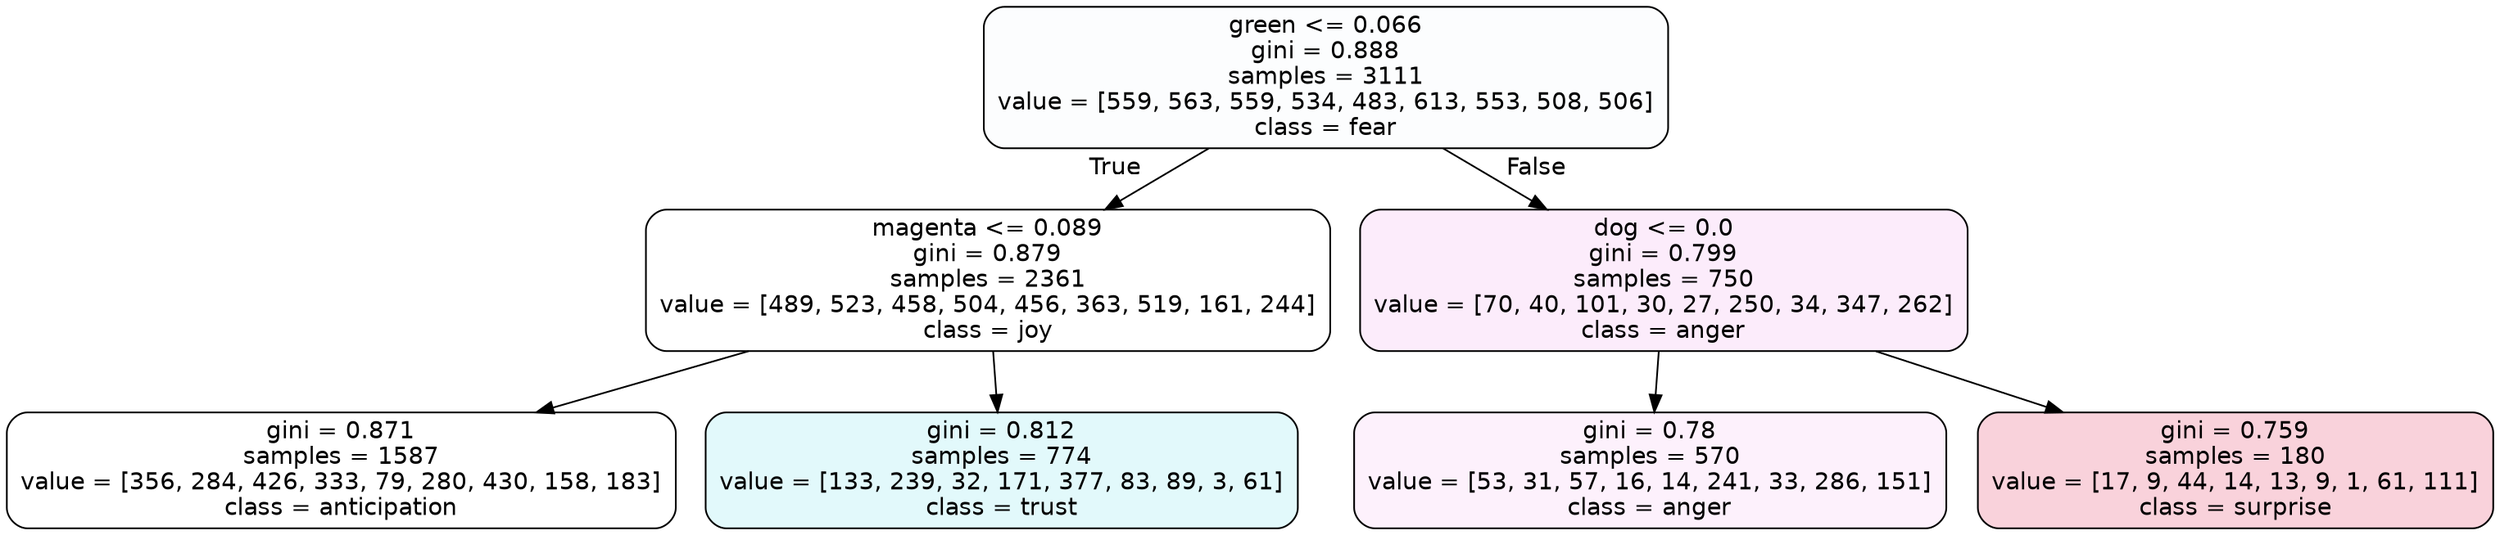 digraph Tree {
node [shape=box, style="filled, rounded", color="black", fontname=helvetica] ;
edge [fontname=helvetica] ;
0 [label="green <= 0.066\ngini = 0.888\nsamples = 3111\nvalue = [559, 563, 559, 534, 483, 613, 553, 508, 506]\nclass = fear", fillcolor="#3964e503"] ;
1 [label="magenta <= 0.089\ngini = 0.879\nsamples = 2361\nvalue = [489, 523, 458, 504, 456, 363, 519, 161, 244]\nclass = joy", fillcolor="#d7e53900"] ;
0 -> 1 [labeldistance=2.5, labelangle=45, headlabel="True"] ;
2 [label="gini = 0.871\nsamples = 1587\nvalue = [356, 284, 426, 333, 79, 280, 430, 158, 183]\nclass = anticipation", fillcolor="#8139e500"] ;
1 -> 2 ;
3 [label="gini = 0.812\nsamples = 774\nvalue = [133, 239, 32, 171, 377, 83, 89, 3, 61]\nclass = trust", fillcolor="#39d7e525"] ;
1 -> 3 ;
4 [label="dog <= 0.0\ngini = 0.799\nsamples = 750\nvalue = [70, 40, 101, 30, 27, 250, 34, 347, 262]\nclass = anger", fillcolor="#e539d718"] ;
0 -> 4 [labeldistance=2.5, labelangle=-45, headlabel="False"] ;
5 [label="gini = 0.78\nsamples = 570\nvalue = [53, 31, 57, 16, 14, 241, 33, 286, 151]\nclass = anger", fillcolor="#e539d712"] ;
4 -> 5 ;
6 [label="gini = 0.759\nsamples = 180\nvalue = [17, 9, 44, 14, 13, 9, 1, 61, 111]\nclass = surprise", fillcolor="#e539643a"] ;
4 -> 6 ;
}